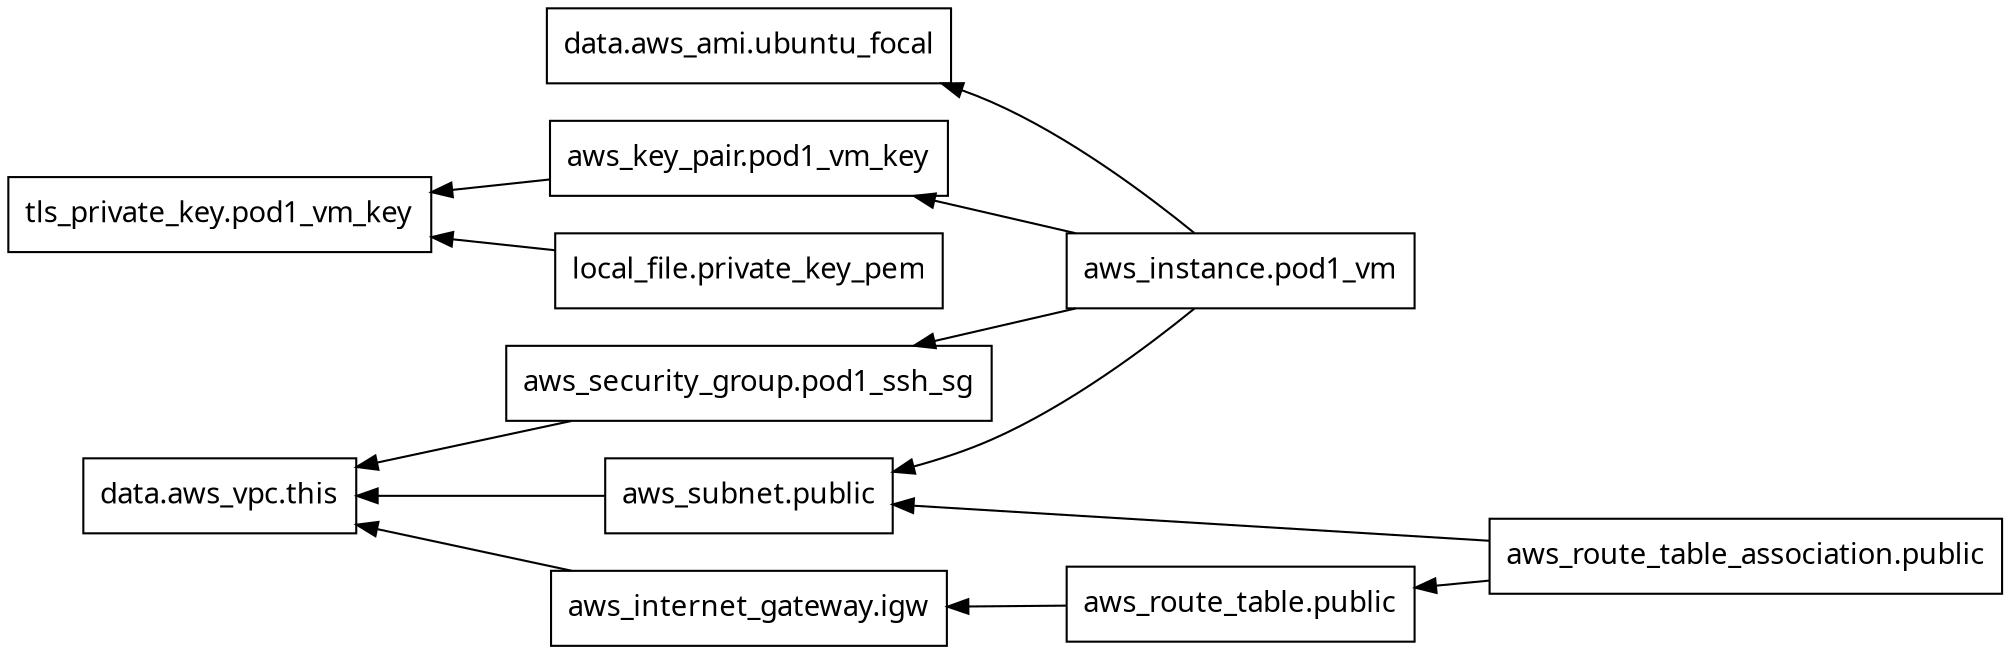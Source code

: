 digraph G {
  rankdir = "RL";
  node [shape = rect, fontname = "sans-serif"];
  "data.aws_ami.ubuntu_focal" [label="data.aws_ami.ubuntu_focal"];
  "data.aws_vpc.this" [label="data.aws_vpc.this"];
  "aws_instance.pod1_vm" [label="aws_instance.pod1_vm"];
  "aws_internet_gateway.igw" [label="aws_internet_gateway.igw"];
  "aws_key_pair.pod1_vm_key" [label="aws_key_pair.pod1_vm_key"];
  "aws_route_table.public" [label="aws_route_table.public"];
  "aws_route_table_association.public" [label="aws_route_table_association.public"];
  "aws_security_group.pod1_ssh_sg" [label="aws_security_group.pod1_ssh_sg"];
  "aws_subnet.public" [label="aws_subnet.public"];
  "local_file.private_key_pem" [label="local_file.private_key_pem"];
  "tls_private_key.pod1_vm_key" [label="tls_private_key.pod1_vm_key"];
  "aws_instance.pod1_vm" -> "data.aws_ami.ubuntu_focal";
  "aws_instance.pod1_vm" -> "aws_key_pair.pod1_vm_key";
  "aws_instance.pod1_vm" -> "aws_security_group.pod1_ssh_sg";
  "aws_instance.pod1_vm" -> "aws_subnet.public";
  "aws_internet_gateway.igw" -> "data.aws_vpc.this";
  "aws_key_pair.pod1_vm_key" -> "tls_private_key.pod1_vm_key";
  "aws_route_table.public" -> "aws_internet_gateway.igw";
  "aws_route_table_association.public" -> "aws_route_table.public";
  "aws_route_table_association.public" -> "aws_subnet.public";
  "aws_security_group.pod1_ssh_sg" -> "data.aws_vpc.this";
  "aws_subnet.public" -> "data.aws_vpc.this";
  "local_file.private_key_pem" -> "tls_private_key.pod1_vm_key";
}
